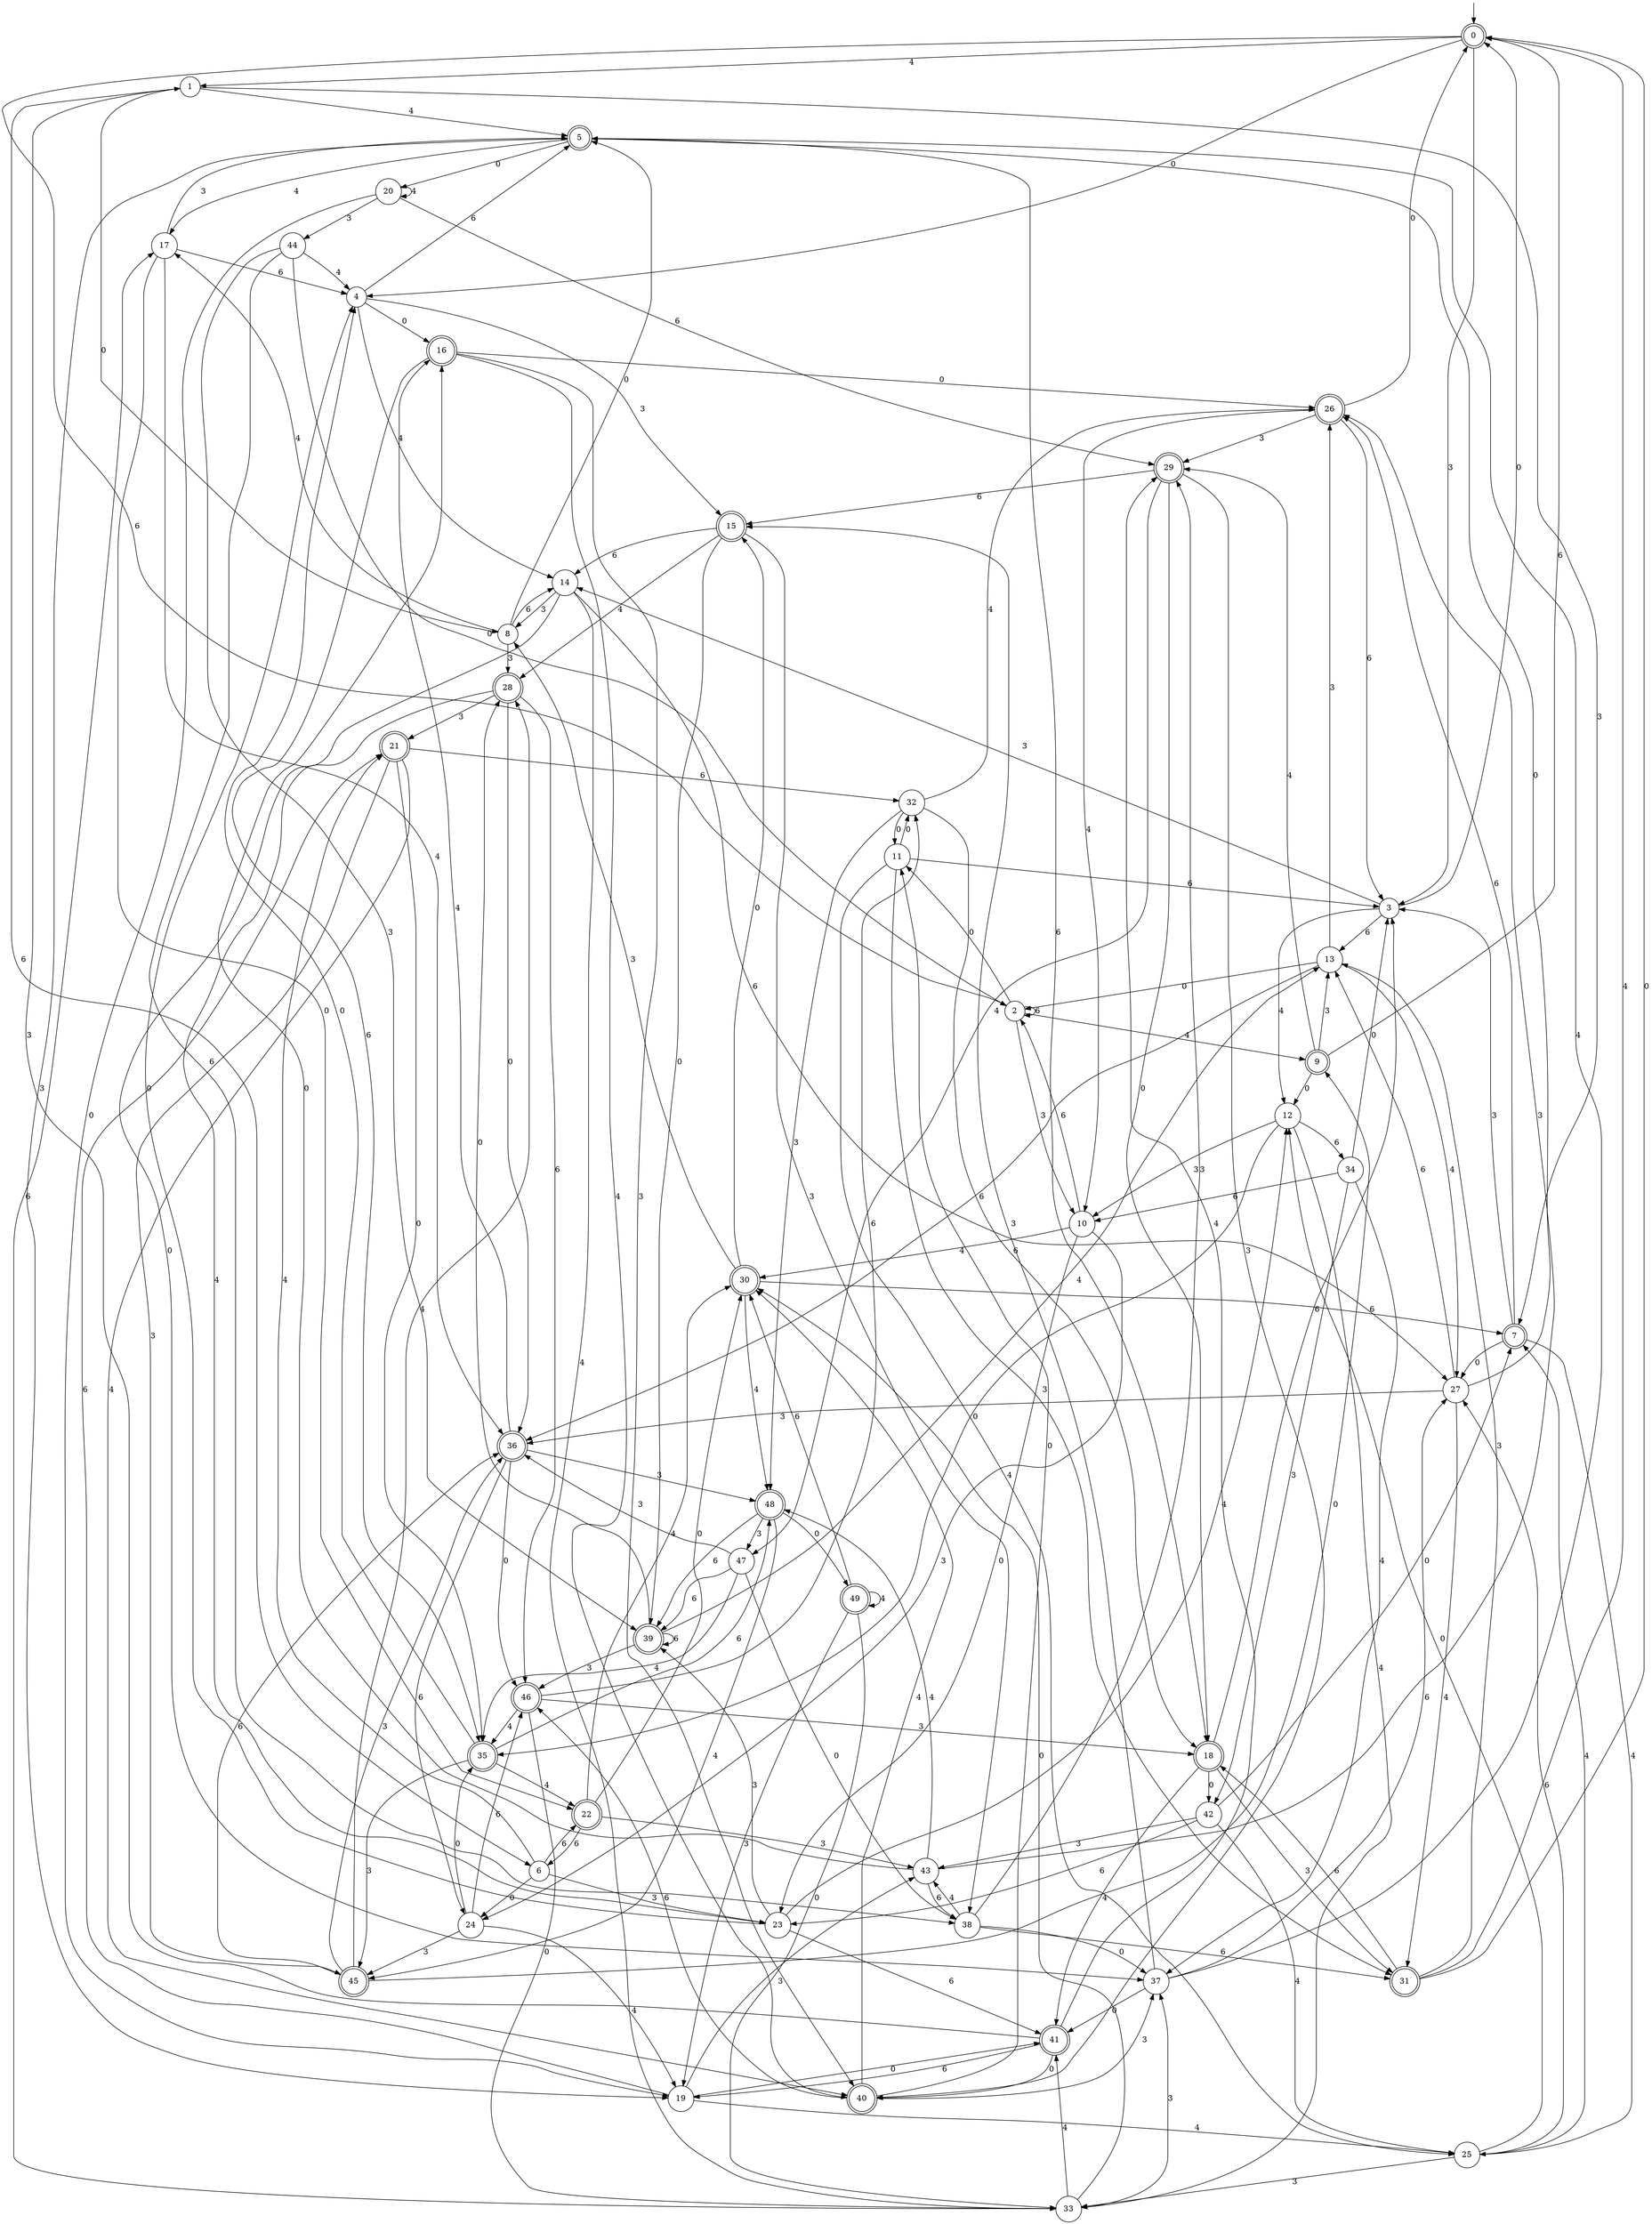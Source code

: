 digraph g {

	s0 [shape="doublecircle" label="0"];
	s1 [shape="circle" label="1"];
	s2 [shape="circle" label="2"];
	s3 [shape="circle" label="3"];
	s4 [shape="circle" label="4"];
	s5 [shape="doublecircle" label="5"];
	s6 [shape="circle" label="6"];
	s7 [shape="doublecircle" label="7"];
	s8 [shape="circle" label="8"];
	s9 [shape="doublecircle" label="9"];
	s10 [shape="circle" label="10"];
	s11 [shape="circle" label="11"];
	s12 [shape="circle" label="12"];
	s13 [shape="circle" label="13"];
	s14 [shape="circle" label="14"];
	s15 [shape="doublecircle" label="15"];
	s16 [shape="doublecircle" label="16"];
	s17 [shape="circle" label="17"];
	s18 [shape="doublecircle" label="18"];
	s19 [shape="circle" label="19"];
	s20 [shape="circle" label="20"];
	s21 [shape="doublecircle" label="21"];
	s22 [shape="doublecircle" label="22"];
	s23 [shape="circle" label="23"];
	s24 [shape="circle" label="24"];
	s25 [shape="circle" label="25"];
	s26 [shape="doublecircle" label="26"];
	s27 [shape="circle" label="27"];
	s28 [shape="doublecircle" label="28"];
	s29 [shape="doublecircle" label="29"];
	s30 [shape="doublecircle" label="30"];
	s31 [shape="doublecircle" label="31"];
	s32 [shape="circle" label="32"];
	s33 [shape="circle" label="33"];
	s34 [shape="circle" label="34"];
	s35 [shape="doublecircle" label="35"];
	s36 [shape="doublecircle" label="36"];
	s37 [shape="circle" label="37"];
	s38 [shape="circle" label="38"];
	s39 [shape="doublecircle" label="39"];
	s40 [shape="doublecircle" label="40"];
	s41 [shape="doublecircle" label="41"];
	s42 [shape="circle" label="42"];
	s43 [shape="circle" label="43"];
	s44 [shape="circle" label="44"];
	s45 [shape="doublecircle" label="45"];
	s46 [shape="doublecircle" label="46"];
	s47 [shape="circle" label="47"];
	s48 [shape="doublecircle" label="48"];
	s49 [shape="doublecircle" label="49"];
	s0 -> s1 [label="4"];
	s0 -> s2 [label="6"];
	s0 -> s3 [label="3"];
	s0 -> s4 [label="0"];
	s1 -> s5 [label="4"];
	s1 -> s6 [label="6"];
	s1 -> s7 [label="3"];
	s1 -> s8 [label="0"];
	s2 -> s9 [label="4"];
	s2 -> s2 [label="6"];
	s2 -> s10 [label="3"];
	s2 -> s11 [label="0"];
	s3 -> s12 [label="4"];
	s3 -> s13 [label="6"];
	s3 -> s14 [label="3"];
	s3 -> s0 [label="0"];
	s4 -> s14 [label="4"];
	s4 -> s5 [label="6"];
	s4 -> s15 [label="3"];
	s4 -> s16 [label="0"];
	s5 -> s17 [label="4"];
	s5 -> s18 [label="6"];
	s5 -> s19 [label="3"];
	s5 -> s20 [label="0"];
	s6 -> s21 [label="4"];
	s6 -> s22 [label="6"];
	s6 -> s23 [label="3"];
	s6 -> s24 [label="0"];
	s7 -> s25 [label="4"];
	s7 -> s26 [label="6"];
	s7 -> s3 [label="3"];
	s7 -> s27 [label="0"];
	s8 -> s17 [label="4"];
	s8 -> s14 [label="6"];
	s8 -> s28 [label="3"];
	s8 -> s5 [label="0"];
	s9 -> s29 [label="4"];
	s9 -> s0 [label="6"];
	s9 -> s13 [label="3"];
	s9 -> s12 [label="0"];
	s10 -> s30 [label="4"];
	s10 -> s2 [label="6"];
	s10 -> s24 [label="3"];
	s10 -> s23 [label="0"];
	s11 -> s25 [label="4"];
	s11 -> s3 [label="6"];
	s11 -> s31 [label="3"];
	s11 -> s32 [label="0"];
	s12 -> s33 [label="4"];
	s12 -> s34 [label="6"];
	s12 -> s10 [label="3"];
	s12 -> s35 [label="0"];
	s13 -> s27 [label="4"];
	s13 -> s36 [label="6"];
	s13 -> s26 [label="3"];
	s13 -> s2 [label="0"];
	s14 -> s33 [label="4"];
	s14 -> s27 [label="6"];
	s14 -> s8 [label="3"];
	s14 -> s37 [label="0"];
	s15 -> s28 [label="4"];
	s15 -> s14 [label="6"];
	s15 -> s38 [label="3"];
	s15 -> s39 [label="0"];
	s16 -> s40 [label="4"];
	s16 -> s35 [label="6"];
	s16 -> s40 [label="3"];
	s16 -> s26 [label="0"];
	s17 -> s36 [label="4"];
	s17 -> s4 [label="6"];
	s17 -> s5 [label="3"];
	s17 -> s22 [label="0"];
	s18 -> s41 [label="4"];
	s18 -> s3 [label="6"];
	s18 -> s31 [label="3"];
	s18 -> s42 [label="0"];
	s19 -> s25 [label="4"];
	s19 -> s21 [label="6"];
	s19 -> s43 [label="3"];
	s19 -> s41 [label="0"];
	s20 -> s20 [label="4"];
	s20 -> s29 [label="6"];
	s20 -> s44 [label="3"];
	s20 -> s19 [label="0"];
	s21 -> s40 [label="4"];
	s21 -> s32 [label="6"];
	s21 -> s45 [label="3"];
	s21 -> s35 [label="0"];
	s22 -> s30 [label="4"];
	s22 -> s6 [label="6"];
	s22 -> s43 [label="3"];
	s22 -> s30 [label="0"];
	s23 -> s12 [label="4"];
	s23 -> s41 [label="6"];
	s23 -> s39 [label="3"];
	s23 -> s4 [label="0"];
	s24 -> s19 [label="4"];
	s24 -> s46 [label="6"];
	s24 -> s45 [label="3"];
	s24 -> s35 [label="0"];
	s25 -> s7 [label="4"];
	s25 -> s27 [label="6"];
	s25 -> s33 [label="3"];
	s25 -> s12 [label="0"];
	s26 -> s10 [label="4"];
	s26 -> s3 [label="6"];
	s26 -> s29 [label="3"];
	s26 -> s0 [label="0"];
	s27 -> s31 [label="4"];
	s27 -> s13 [label="6"];
	s27 -> s36 [label="3"];
	s27 -> s5 [label="0"];
	s28 -> s23 [label="4"];
	s28 -> s46 [label="6"];
	s28 -> s21 [label="3"];
	s28 -> s36 [label="0"];
	s29 -> s47 [label="4"];
	s29 -> s15 [label="6"];
	s29 -> s40 [label="3"];
	s29 -> s18 [label="0"];
	s30 -> s48 [label="4"];
	s30 -> s7 [label="6"];
	s30 -> s8 [label="3"];
	s30 -> s15 [label="0"];
	s31 -> s0 [label="4"];
	s31 -> s18 [label="6"];
	s31 -> s13 [label="3"];
	s31 -> s0 [label="0"];
	s32 -> s26 [label="4"];
	s32 -> s18 [label="6"];
	s32 -> s48 [label="3"];
	s32 -> s11 [label="0"];
	s33 -> s41 [label="4"];
	s33 -> s17 [label="6"];
	s33 -> s37 [label="3"];
	s33 -> s30 [label="0"];
	s34 -> s37 [label="4"];
	s34 -> s10 [label="6"];
	s34 -> s42 [label="3"];
	s34 -> s3 [label="0"];
	s35 -> s22 [label="4"];
	s35 -> s48 [label="6"];
	s35 -> s45 [label="3"];
	s35 -> s4 [label="0"];
	s36 -> s16 [label="4"];
	s36 -> s24 [label="6"];
	s36 -> s48 [label="3"];
	s36 -> s46 [label="0"];
	s37 -> s5 [label="4"];
	s37 -> s27 [label="6"];
	s37 -> s15 [label="3"];
	s37 -> s41 [label="0"];
	s38 -> s43 [label="4"];
	s38 -> s31 [label="6"];
	s38 -> s29 [label="3"];
	s38 -> s37 [label="0"];
	s39 -> s13 [label="4"];
	s39 -> s39 [label="6"];
	s39 -> s46 [label="3"];
	s39 -> s28 [label="0"];
	s40 -> s30 [label="4"];
	s40 -> s46 [label="6"];
	s40 -> s37 [label="3"];
	s40 -> s11 [label="0"];
	s41 -> s29 [label="4"];
	s41 -> s19 [label="6"];
	s41 -> s1 [label="3"];
	s41 -> s40 [label="0"];
	s42 -> s25 [label="4"];
	s42 -> s23 [label="6"];
	s42 -> s43 [label="3"];
	s42 -> s7 [label="0"];
	s43 -> s48 [label="4"];
	s43 -> s38 [label="6"];
	s43 -> s26 [label="3"];
	s43 -> s16 [label="0"];
	s44 -> s4 [label="4"];
	s44 -> s38 [label="6"];
	s44 -> s39 [label="3"];
	s44 -> s2 [label="0"];
	s45 -> s28 [label="4"];
	s45 -> s36 [label="6"];
	s45 -> s36 [label="3"];
	s45 -> s9 [label="0"];
	s46 -> s35 [label="4"];
	s46 -> s32 [label="6"];
	s46 -> s18 [label="3"];
	s46 -> s33 [label="0"];
	s47 -> s35 [label="4"];
	s47 -> s39 [label="6"];
	s47 -> s36 [label="3"];
	s47 -> s38 [label="0"];
	s48 -> s45 [label="4"];
	s48 -> s39 [label="6"];
	s48 -> s47 [label="3"];
	s48 -> s49 [label="0"];
	s49 -> s49 [label="4"];
	s49 -> s30 [label="6"];
	s49 -> s19 [label="3"];
	s49 -> s33 [label="0"];

__start0 [label="" shape="none" width="0" height="0"];
__start0 -> s0;

}
